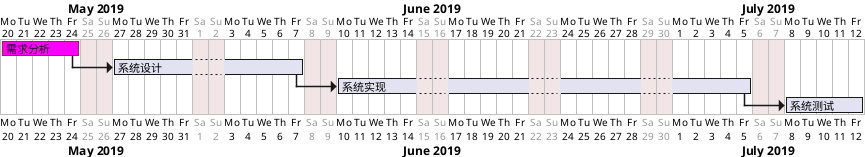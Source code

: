 @startgantt Demo甘特图
Project starts the 2019/05/20
saturday are closed
sunday are closed
[需求分析] as [1] lasts 5 days
[系统设计] as [2] lasts 10 days
[系统实现] as [3] lasts 20 days
[系统测试] as [4] lasts 5 days

[2] starts at [1]'s end
[3] starts at [2]'s end
[4] starts at [3]'s end

[1] is colored in Fuchsia/FireBrick 
@endgantt